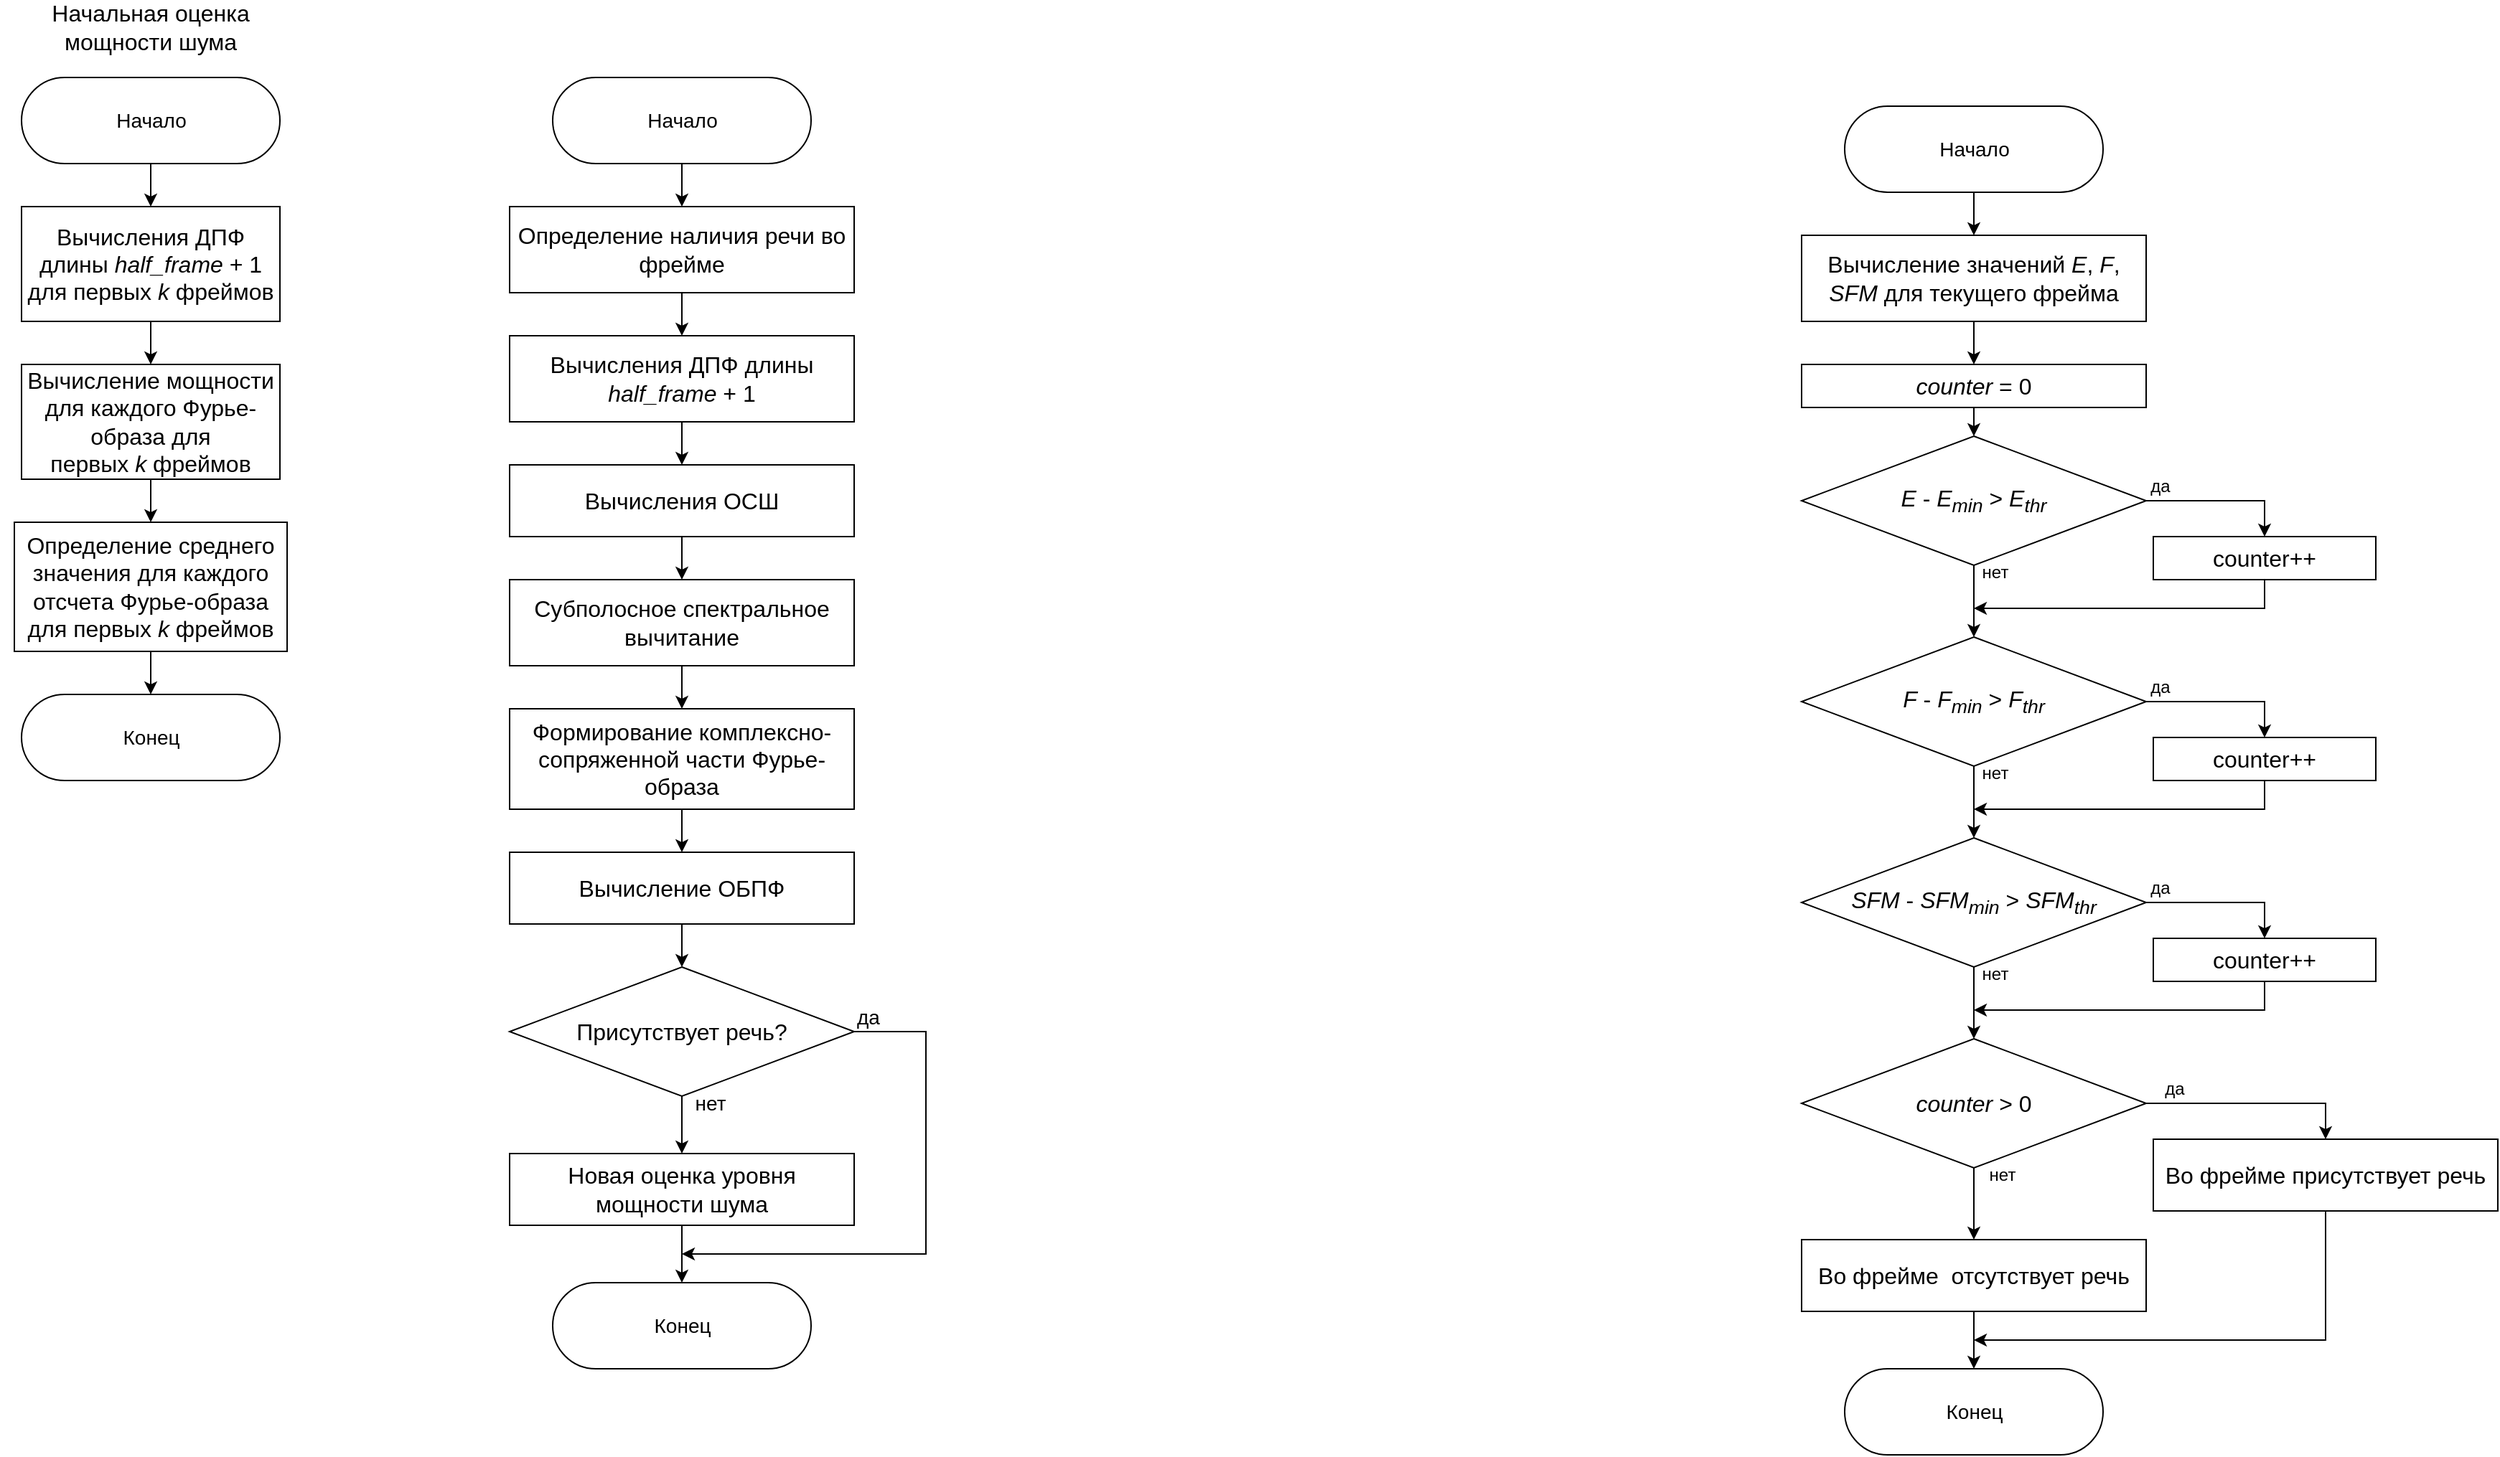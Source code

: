 <mxfile version="18.0.6" type="device"><diagram id="tGbO4XPN-tn9LyWlp8BV" name="Page-1"><mxGraphModel dx="1887" dy="980" grid="1" gridSize="10" guides="1" tooltips="1" connect="1" arrows="1" fold="1" page="1" pageScale="1" pageWidth="3300" pageHeight="2339" math="0" shadow="0"><root><mxCell id="0"/><mxCell id="1" parent="0"/><mxCell id="prONWVvkxFOVjmSZrEQ5-20" style="edgeStyle=orthogonalEdgeStyle;rounded=0;orthogonalLoop=1;jettySize=auto;html=1;exitX=0.5;exitY=1;exitDx=0;exitDy=0;entryX=0.5;entryY=0;entryDx=0;entryDy=0;fontSize=16;" parent="1" target="prONWVvkxFOVjmSZrEQ5-19" edge="1"><mxGeometry relative="1" as="geometry"><mxPoint x="450" y="170.0" as="sourcePoint"/></mxGeometry></mxCell><mxCell id="prONWVvkxFOVjmSZrEQ5-12" style="edgeStyle=orthogonalEdgeStyle;rounded=0;orthogonalLoop=1;jettySize=auto;html=1;exitX=0.5;exitY=1;exitDx=0;exitDy=0;entryX=0.5;entryY=0;entryDx=0;entryDy=0;fontSize=16;" parent="1" source="prONWVvkxFOVjmSZrEQ5-8" target="prONWVvkxFOVjmSZrEQ5-10" edge="1"><mxGeometry relative="1" as="geometry"/></mxCell><mxCell id="prONWVvkxFOVjmSZrEQ5-8" value="Вычисление мощности для каждого Фурье-образа для первых&amp;nbsp;&lt;i&gt;k&lt;/i&gt;&amp;nbsp;фреймов" style="rounded=0;whiteSpace=wrap;html=1;fontSize=16;" parent="1" vertex="1"><mxGeometry x="360" y="310" width="180" height="80" as="geometry"/></mxCell><mxCell id="prONWVvkxFOVjmSZrEQ5-18" style="edgeStyle=orthogonalEdgeStyle;rounded=0;orthogonalLoop=1;jettySize=auto;html=1;exitX=0.5;exitY=1;exitDx=0;exitDy=0;entryX=0.5;entryY=0;entryDx=0;entryDy=0;fontSize=16;" parent="1" source="prONWVvkxFOVjmSZrEQ5-10" edge="1"><mxGeometry relative="1" as="geometry"><mxPoint x="450" y="540" as="targetPoint"/></mxGeometry></mxCell><mxCell id="prONWVvkxFOVjmSZrEQ5-10" value="Определение среднего значения для каждого отсчета Фурье-образа для первых &lt;i&gt;k&lt;/i&gt; фреймов" style="rounded=0;whiteSpace=wrap;html=1;fontSize=16;" parent="1" vertex="1"><mxGeometry x="355" y="420" width="190" height="90" as="geometry"/></mxCell><mxCell id="prONWVvkxFOVjmSZrEQ5-21" style="edgeStyle=orthogonalEdgeStyle;rounded=0;orthogonalLoop=1;jettySize=auto;html=1;exitX=0.5;exitY=1;exitDx=0;exitDy=0;entryX=0.5;entryY=0;entryDx=0;entryDy=0;fontSize=16;" parent="1" source="prONWVvkxFOVjmSZrEQ5-19" target="prONWVvkxFOVjmSZrEQ5-8" edge="1"><mxGeometry relative="1" as="geometry"/></mxCell><mxCell id="prONWVvkxFOVjmSZrEQ5-19" value="Вычисления ДПФ длины &lt;i&gt;half_frame&lt;/i&gt; + 1 для первых &lt;i&gt;k&lt;/i&gt; фреймов" style="rounded=0;whiteSpace=wrap;html=1;fontSize=16;" parent="1" vertex="1"><mxGeometry x="360" y="200" width="180" height="80" as="geometry"/></mxCell><mxCell id="prONWVvkxFOVjmSZrEQ5-22" value="Начальная оценка мощности шума" style="text;html=1;strokeColor=none;fillColor=none;align=center;verticalAlign=middle;whiteSpace=wrap;rounded=0;fontSize=16;" parent="1" vertex="1"><mxGeometry x="345" y="60" width="210" height="30" as="geometry"/></mxCell><mxCell id="prONWVvkxFOVjmSZrEQ5-26" style="edgeStyle=orthogonalEdgeStyle;rounded=0;orthogonalLoop=1;jettySize=auto;html=1;exitX=0.5;exitY=1;exitDx=0;exitDy=0;entryX=0.5;entryY=0;entryDx=0;entryDy=0;fontSize=16;" parent="1" target="prONWVvkxFOVjmSZrEQ5-25" edge="1"><mxGeometry relative="1" as="geometry"><mxPoint x="820" y="170" as="sourcePoint"/></mxGeometry></mxCell><mxCell id="prONWVvkxFOVjmSZrEQ5-28" style="edgeStyle=orthogonalEdgeStyle;rounded=0;orthogonalLoop=1;jettySize=auto;html=1;exitX=0.5;exitY=1;exitDx=0;exitDy=0;entryX=0.5;entryY=0;entryDx=0;entryDy=0;fontSize=16;" parent="1" source="prONWVvkxFOVjmSZrEQ5-25" target="prONWVvkxFOVjmSZrEQ5-27" edge="1"><mxGeometry relative="1" as="geometry"/></mxCell><mxCell id="prONWVvkxFOVjmSZrEQ5-25" value="Определение наличия речи во фрейме" style="rounded=0;whiteSpace=wrap;html=1;fontSize=16;" parent="1" vertex="1"><mxGeometry x="700" y="200" width="240" height="60" as="geometry"/></mxCell><mxCell id="prONWVvkxFOVjmSZrEQ5-33" style="edgeStyle=orthogonalEdgeStyle;rounded=0;orthogonalLoop=1;jettySize=auto;html=1;exitX=0.5;exitY=1;exitDx=0;exitDy=0;entryX=0.5;entryY=0;entryDx=0;entryDy=0;fontSize=16;" parent="1" source="prONWVvkxFOVjmSZrEQ5-27" target="prONWVvkxFOVjmSZrEQ5-29" edge="1"><mxGeometry relative="1" as="geometry"/></mxCell><mxCell id="prONWVvkxFOVjmSZrEQ5-27" value="Вычисления ДПФ длины &lt;i&gt;half_frame&lt;/i&gt; + 1" style="rounded=0;whiteSpace=wrap;html=1;fontSize=16;" parent="1" vertex="1"><mxGeometry x="700" y="290" width="240" height="60" as="geometry"/></mxCell><mxCell id="prONWVvkxFOVjmSZrEQ5-34" style="edgeStyle=orthogonalEdgeStyle;rounded=0;orthogonalLoop=1;jettySize=auto;html=1;exitX=0.5;exitY=1;exitDx=0;exitDy=0;entryX=0.5;entryY=0;entryDx=0;entryDy=0;fontSize=16;" parent="1" source="prONWVvkxFOVjmSZrEQ5-29" target="prONWVvkxFOVjmSZrEQ5-30" edge="1"><mxGeometry relative="1" as="geometry"/></mxCell><mxCell id="prONWVvkxFOVjmSZrEQ5-29" value="Вычисления ОСШ" style="rounded=0;whiteSpace=wrap;html=1;fontSize=16;" parent="1" vertex="1"><mxGeometry x="700" y="380" width="240" height="50" as="geometry"/></mxCell><mxCell id="prONWVvkxFOVjmSZrEQ5-35" style="edgeStyle=orthogonalEdgeStyle;rounded=0;orthogonalLoop=1;jettySize=auto;html=1;exitX=0.5;exitY=1;exitDx=0;exitDy=0;entryX=0.5;entryY=0;entryDx=0;entryDy=0;fontSize=16;" parent="1" source="prONWVvkxFOVjmSZrEQ5-30" target="prONWVvkxFOVjmSZrEQ5-31" edge="1"><mxGeometry relative="1" as="geometry"/></mxCell><mxCell id="prONWVvkxFOVjmSZrEQ5-30" value="Субполосное спектральное вычитание" style="rounded=0;whiteSpace=wrap;html=1;fontSize=16;" parent="1" vertex="1"><mxGeometry x="700" y="460" width="240" height="60" as="geometry"/></mxCell><mxCell id="prONWVvkxFOVjmSZrEQ5-36" style="edgeStyle=orthogonalEdgeStyle;rounded=0;orthogonalLoop=1;jettySize=auto;html=1;exitX=0.5;exitY=1;exitDx=0;exitDy=0;entryX=0.5;entryY=0;entryDx=0;entryDy=0;fontSize=16;" parent="1" source="prONWVvkxFOVjmSZrEQ5-31" target="prONWVvkxFOVjmSZrEQ5-32" edge="1"><mxGeometry relative="1" as="geometry"/></mxCell><mxCell id="prONWVvkxFOVjmSZrEQ5-31" value="Формирование комплексно-сопряженной части Фурье-образа" style="rounded=0;whiteSpace=wrap;html=1;fontSize=16;" parent="1" vertex="1"><mxGeometry x="700" y="550" width="240" height="70" as="geometry"/></mxCell><mxCell id="prONWVvkxFOVjmSZrEQ5-38" style="edgeStyle=orthogonalEdgeStyle;rounded=0;orthogonalLoop=1;jettySize=auto;html=1;exitX=0.5;exitY=1;exitDx=0;exitDy=0;entryX=0.5;entryY=0;entryDx=0;entryDy=0;fontSize=16;" parent="1" source="prONWVvkxFOVjmSZrEQ5-32" target="prONWVvkxFOVjmSZrEQ5-37" edge="1"><mxGeometry relative="1" as="geometry"/></mxCell><mxCell id="prONWVvkxFOVjmSZrEQ5-32" value="Вычисление ОБПФ" style="rounded=0;whiteSpace=wrap;html=1;fontSize=16;" parent="1" vertex="1"><mxGeometry x="700" y="650" width="240" height="50" as="geometry"/></mxCell><mxCell id="1ntHHAU8i-DWSnf5njfI-1" style="edgeStyle=orthogonalEdgeStyle;rounded=0;orthogonalLoop=1;jettySize=auto;html=1;exitX=0.5;exitY=1;exitDx=0;exitDy=0;entryX=0.5;entryY=0;entryDx=0;entryDy=0;fontSize=14;" edge="1" parent="1" source="prONWVvkxFOVjmSZrEQ5-37" target="prONWVvkxFOVjmSZrEQ5-40"><mxGeometry relative="1" as="geometry"/></mxCell><mxCell id="1ntHHAU8i-DWSnf5njfI-4" style="edgeStyle=orthogonalEdgeStyle;rounded=0;orthogonalLoop=1;jettySize=auto;html=1;exitX=1;exitY=0.5;exitDx=0;exitDy=0;fontSize=14;" edge="1" parent="1" source="prONWVvkxFOVjmSZrEQ5-37"><mxGeometry relative="1" as="geometry"><mxPoint x="820" y="930" as="targetPoint"/><Array as="points"><mxPoint x="990" y="775"/><mxPoint x="990" y="930"/></Array></mxGeometry></mxCell><mxCell id="prONWVvkxFOVjmSZrEQ5-37" value="Присутствует речь?" style="rhombus;whiteSpace=wrap;html=1;fontSize=16;" parent="1" vertex="1"><mxGeometry x="700" y="730" width="240" height="90" as="geometry"/></mxCell><mxCell id="1ntHHAU8i-DWSnf5njfI-2" style="edgeStyle=orthogonalEdgeStyle;rounded=0;orthogonalLoop=1;jettySize=auto;html=1;exitX=0.5;exitY=1;exitDx=0;exitDy=0;entryX=0.5;entryY=0;entryDx=0;entryDy=0;fontSize=14;" edge="1" parent="1" source="prONWVvkxFOVjmSZrEQ5-40"><mxGeometry relative="1" as="geometry"><mxPoint x="820" y="950" as="targetPoint"/></mxGeometry></mxCell><mxCell id="prONWVvkxFOVjmSZrEQ5-40" value="Новая оценка уровня мощности шума" style="rounded=0;whiteSpace=wrap;html=1;fontSize=16;" parent="1" vertex="1"><mxGeometry x="700" y="860" width="240" height="50" as="geometry"/></mxCell><mxCell id="x7DVD63AiV1wgFlYFxWq-3" style="edgeStyle=orthogonalEdgeStyle;rounded=0;orthogonalLoop=1;jettySize=auto;html=1;exitX=0.5;exitY=1;exitDx=0;exitDy=0;entryX=0.5;entryY=0;entryDx=0;entryDy=0;" parent="1" target="x7DVD63AiV1wgFlYFxWq-2" edge="1"><mxGeometry relative="1" as="geometry"><mxPoint x="1720" y="190.0" as="sourcePoint"/></mxGeometry></mxCell><mxCell id="x7DVD63AiV1wgFlYFxWq-5" style="edgeStyle=orthogonalEdgeStyle;rounded=0;orthogonalLoop=1;jettySize=auto;html=1;exitX=0.5;exitY=1;exitDx=0;exitDy=0;entryX=0.5;entryY=0;entryDx=0;entryDy=0;" parent="1" source="x7DVD63AiV1wgFlYFxWq-2" target="x7DVD63AiV1wgFlYFxWq-4" edge="1"><mxGeometry relative="1" as="geometry"/></mxCell><mxCell id="x7DVD63AiV1wgFlYFxWq-2" value="Вычисление значений &lt;i&gt;E&lt;/i&gt;, &lt;i&gt;F&lt;/i&gt;, &lt;i&gt;SFM&lt;/i&gt; для текущего фрейма" style="rounded=0;whiteSpace=wrap;html=1;fontSize=16;" parent="1" vertex="1"><mxGeometry x="1600" y="220" width="240" height="60" as="geometry"/></mxCell><mxCell id="x7DVD63AiV1wgFlYFxWq-17" style="edgeStyle=orthogonalEdgeStyle;rounded=0;orthogonalLoop=1;jettySize=auto;html=1;exitX=0.5;exitY=1;exitDx=0;exitDy=0;entryX=0.5;entryY=0;entryDx=0;entryDy=0;" parent="1" source="x7DVD63AiV1wgFlYFxWq-4" target="x7DVD63AiV1wgFlYFxWq-12" edge="1"><mxGeometry relative="1" as="geometry"/></mxCell><mxCell id="x7DVD63AiV1wgFlYFxWq-4" value="&lt;i&gt;counter&lt;/i&gt; = 0" style="rounded=0;whiteSpace=wrap;html=1;fontSize=16;" parent="1" vertex="1"><mxGeometry x="1600" y="310" width="240" height="30" as="geometry"/></mxCell><mxCell id="x7DVD63AiV1wgFlYFxWq-6" value="&lt;font style=&quot;font-size: 14px;&quot;&gt;нет&lt;/font&gt;" style="text;html=1;strokeColor=none;fillColor=none;align=center;verticalAlign=middle;whiteSpace=wrap;rounded=0;" parent="1" vertex="1"><mxGeometry x="810" y="810" width="60" height="30" as="geometry"/></mxCell><mxCell id="x7DVD63AiV1wgFlYFxWq-7" value="&lt;font style=&quot;font-size: 14px;&quot;&gt;да&lt;/font&gt;" style="text;html=1;strokeColor=none;fillColor=none;align=center;verticalAlign=middle;whiteSpace=wrap;rounded=0;" parent="1" vertex="1"><mxGeometry x="920" y="750" width="60" height="30" as="geometry"/></mxCell><mxCell id="x7DVD63AiV1wgFlYFxWq-10" style="edgeStyle=orthogonalEdgeStyle;rounded=0;orthogonalLoop=1;jettySize=auto;html=1;exitX=1;exitY=0.5;exitDx=0;exitDy=0;entryX=0.5;entryY=0;entryDx=0;entryDy=0;fontSize=16;" parent="1" source="x7DVD63AiV1wgFlYFxWq-12" target="x7DVD63AiV1wgFlYFxWq-14" edge="1"><mxGeometry relative="1" as="geometry"/></mxCell><mxCell id="x7DVD63AiV1wgFlYFxWq-23" style="edgeStyle=orthogonalEdgeStyle;rounded=0;orthogonalLoop=1;jettySize=auto;html=1;exitX=0.5;exitY=1;exitDx=0;exitDy=0;" parent="1" source="x7DVD63AiV1wgFlYFxWq-12" target="x7DVD63AiV1wgFlYFxWq-19" edge="1"><mxGeometry relative="1" as="geometry"/></mxCell><mxCell id="x7DVD63AiV1wgFlYFxWq-12" value="&lt;i&gt;E&lt;/i&gt; - &lt;i&gt;E&lt;sub&gt;min&lt;/sub&gt;&lt;/i&gt; &amp;gt; &lt;i&gt;E&lt;sub&gt;thr&lt;/sub&gt;&lt;/i&gt;" style="rhombus;whiteSpace=wrap;html=1;fontSize=16;" parent="1" vertex="1"><mxGeometry x="1600" y="360" width="240" height="90" as="geometry"/></mxCell><mxCell id="x7DVD63AiV1wgFlYFxWq-24" style="edgeStyle=orthogonalEdgeStyle;rounded=0;orthogonalLoop=1;jettySize=auto;html=1;exitX=0.5;exitY=1;exitDx=0;exitDy=0;" parent="1" source="x7DVD63AiV1wgFlYFxWq-14" edge="1"><mxGeometry relative="1" as="geometry"><mxPoint x="1720" y="480" as="targetPoint"/><Array as="points"><mxPoint x="1923" y="480"/><mxPoint x="1720" y="480"/></Array></mxGeometry></mxCell><mxCell id="x7DVD63AiV1wgFlYFxWq-14" value="counter++" style="rounded=0;whiteSpace=wrap;html=1;fontSize=16;" parent="1" vertex="1"><mxGeometry x="1845" y="430" width="155" height="30" as="geometry"/></mxCell><mxCell id="x7DVD63AiV1wgFlYFxWq-15" value="нет" style="text;html=1;strokeColor=none;fillColor=none;align=center;verticalAlign=middle;whiteSpace=wrap;rounded=0;" parent="1" vertex="1"><mxGeometry x="1705" y="440" width="60" height="30" as="geometry"/></mxCell><mxCell id="x7DVD63AiV1wgFlYFxWq-16" value="да" style="text;html=1;strokeColor=none;fillColor=none;align=center;verticalAlign=middle;whiteSpace=wrap;rounded=0;" parent="1" vertex="1"><mxGeometry x="1820" y="380" width="60" height="30" as="geometry"/></mxCell><mxCell id="x7DVD63AiV1wgFlYFxWq-18" style="edgeStyle=orthogonalEdgeStyle;rounded=0;orthogonalLoop=1;jettySize=auto;html=1;exitX=1;exitY=0.5;exitDx=0;exitDy=0;entryX=0.5;entryY=0;entryDx=0;entryDy=0;fontSize=16;" parent="1" source="x7DVD63AiV1wgFlYFxWq-19" target="x7DVD63AiV1wgFlYFxWq-20" edge="1"><mxGeometry relative="1" as="geometry"/></mxCell><mxCell id="x7DVD63AiV1wgFlYFxWq-31" style="edgeStyle=orthogonalEdgeStyle;rounded=0;orthogonalLoop=1;jettySize=auto;html=1;exitX=0.5;exitY=1;exitDx=0;exitDy=0;entryX=0.5;entryY=0;entryDx=0;entryDy=0;" parent="1" source="x7DVD63AiV1wgFlYFxWq-19" target="x7DVD63AiV1wgFlYFxWq-27" edge="1"><mxGeometry relative="1" as="geometry"/></mxCell><mxCell id="x7DVD63AiV1wgFlYFxWq-19" value="&lt;i&gt;F&lt;/i&gt; - &lt;i&gt;F&lt;sub&gt;min&lt;/sub&gt;&lt;/i&gt; &amp;gt; &lt;i&gt;F&lt;sub&gt;thr&lt;/sub&gt;&lt;/i&gt;" style="rhombus;whiteSpace=wrap;html=1;fontSize=16;" parent="1" vertex="1"><mxGeometry x="1600" y="500" width="240" height="90" as="geometry"/></mxCell><mxCell id="x7DVD63AiV1wgFlYFxWq-32" style="edgeStyle=orthogonalEdgeStyle;rounded=0;orthogonalLoop=1;jettySize=auto;html=1;exitX=0.5;exitY=1;exitDx=0;exitDy=0;" parent="1" source="x7DVD63AiV1wgFlYFxWq-20" edge="1"><mxGeometry relative="1" as="geometry"><mxPoint x="1720" y="620" as="targetPoint"/><Array as="points"><mxPoint x="1923" y="620"/><mxPoint x="1720" y="620"/></Array></mxGeometry></mxCell><mxCell id="x7DVD63AiV1wgFlYFxWq-20" value="counter++" style="rounded=0;whiteSpace=wrap;html=1;fontSize=16;" parent="1" vertex="1"><mxGeometry x="1845" y="570" width="155" height="30" as="geometry"/></mxCell><mxCell id="x7DVD63AiV1wgFlYFxWq-21" value="нет" style="text;html=1;strokeColor=none;fillColor=none;align=center;verticalAlign=middle;whiteSpace=wrap;rounded=0;" parent="1" vertex="1"><mxGeometry x="1705" y="580" width="60" height="30" as="geometry"/></mxCell><mxCell id="x7DVD63AiV1wgFlYFxWq-22" value="да" style="text;html=1;strokeColor=none;fillColor=none;align=center;verticalAlign=middle;whiteSpace=wrap;rounded=0;" parent="1" vertex="1"><mxGeometry x="1820" y="520" width="60" height="30" as="geometry"/></mxCell><mxCell id="x7DVD63AiV1wgFlYFxWq-26" style="edgeStyle=orthogonalEdgeStyle;rounded=0;orthogonalLoop=1;jettySize=auto;html=1;exitX=1;exitY=0.5;exitDx=0;exitDy=0;entryX=0.5;entryY=0;entryDx=0;entryDy=0;fontSize=16;" parent="1" source="x7DVD63AiV1wgFlYFxWq-27" target="x7DVD63AiV1wgFlYFxWq-28" edge="1"><mxGeometry relative="1" as="geometry"/></mxCell><mxCell id="x7DVD63AiV1wgFlYFxWq-38" style="edgeStyle=orthogonalEdgeStyle;rounded=0;orthogonalLoop=1;jettySize=auto;html=1;exitX=0.5;exitY=1;exitDx=0;exitDy=0;entryX=0.5;entryY=0;entryDx=0;entryDy=0;" parent="1" source="x7DVD63AiV1wgFlYFxWq-27" target="x7DVD63AiV1wgFlYFxWq-34" edge="1"><mxGeometry relative="1" as="geometry"/></mxCell><mxCell id="x7DVD63AiV1wgFlYFxWq-27" value="&lt;i&gt;SFM&lt;/i&gt; - &lt;i&gt;SFM&lt;sub&gt;min&lt;/sub&gt;&lt;/i&gt; &amp;gt; &lt;i&gt;SFM&lt;sub&gt;thr&lt;/sub&gt;&lt;/i&gt;" style="rhombus;whiteSpace=wrap;html=1;fontSize=16;" parent="1" vertex="1"><mxGeometry x="1600" y="640" width="240" height="90" as="geometry"/></mxCell><mxCell id="x7DVD63AiV1wgFlYFxWq-39" style="edgeStyle=orthogonalEdgeStyle;rounded=0;orthogonalLoop=1;jettySize=auto;html=1;exitX=0.5;exitY=1;exitDx=0;exitDy=0;" parent="1" source="x7DVD63AiV1wgFlYFxWq-28" edge="1"><mxGeometry relative="1" as="geometry"><mxPoint x="1720" y="760" as="targetPoint"/><Array as="points"><mxPoint x="1922" y="760"/></Array></mxGeometry></mxCell><mxCell id="x7DVD63AiV1wgFlYFxWq-28" value="counter++" style="rounded=0;whiteSpace=wrap;html=1;fontSize=16;" parent="1" vertex="1"><mxGeometry x="1845" y="710" width="155" height="30" as="geometry"/></mxCell><mxCell id="x7DVD63AiV1wgFlYFxWq-29" value="нет" style="text;html=1;strokeColor=none;fillColor=none;align=center;verticalAlign=middle;whiteSpace=wrap;rounded=0;" parent="1" vertex="1"><mxGeometry x="1705" y="720" width="60" height="30" as="geometry"/></mxCell><mxCell id="x7DVD63AiV1wgFlYFxWq-30" value="да" style="text;html=1;strokeColor=none;fillColor=none;align=center;verticalAlign=middle;whiteSpace=wrap;rounded=0;" parent="1" vertex="1"><mxGeometry x="1820" y="660" width="60" height="30" as="geometry"/></mxCell><mxCell id="x7DVD63AiV1wgFlYFxWq-33" style="edgeStyle=orthogonalEdgeStyle;rounded=0;orthogonalLoop=1;jettySize=auto;html=1;exitX=1;exitY=0.5;exitDx=0;exitDy=0;entryX=0.5;entryY=0;entryDx=0;entryDy=0;fontSize=16;" parent="1" source="x7DVD63AiV1wgFlYFxWq-34" target="x7DVD63AiV1wgFlYFxWq-35" edge="1"><mxGeometry relative="1" as="geometry"/></mxCell><mxCell id="x7DVD63AiV1wgFlYFxWq-41" style="edgeStyle=orthogonalEdgeStyle;rounded=0;orthogonalLoop=1;jettySize=auto;html=1;exitX=0.5;exitY=1;exitDx=0;exitDy=0;entryX=0.5;entryY=0;entryDx=0;entryDy=0;" parent="1" source="x7DVD63AiV1wgFlYFxWq-34" target="x7DVD63AiV1wgFlYFxWq-40" edge="1"><mxGeometry relative="1" as="geometry"/></mxCell><mxCell id="x7DVD63AiV1wgFlYFxWq-34" value="&lt;i&gt;counter &lt;/i&gt;&amp;gt; 0" style="rhombus;whiteSpace=wrap;html=1;fontSize=16;" parent="1" vertex="1"><mxGeometry x="1600" y="780" width="240" height="90" as="geometry"/></mxCell><mxCell id="x7DVD63AiV1wgFlYFxWq-44" style="edgeStyle=orthogonalEdgeStyle;rounded=0;orthogonalLoop=1;jettySize=auto;html=1;exitX=0.5;exitY=1;exitDx=0;exitDy=0;" parent="1" source="x7DVD63AiV1wgFlYFxWq-35" edge="1"><mxGeometry relative="1" as="geometry"><mxPoint x="1720" y="990" as="targetPoint"/><Array as="points"><mxPoint x="1965" y="990"/></Array></mxGeometry></mxCell><mxCell id="x7DVD63AiV1wgFlYFxWq-35" value="Во фрейме присутствует речь" style="rounded=0;whiteSpace=wrap;html=1;fontSize=16;" parent="1" vertex="1"><mxGeometry x="1845" y="850" width="240" height="50" as="geometry"/></mxCell><mxCell id="x7DVD63AiV1wgFlYFxWq-36" value="нет" style="text;html=1;strokeColor=none;fillColor=none;align=center;verticalAlign=middle;whiteSpace=wrap;rounded=0;" parent="1" vertex="1"><mxGeometry x="1710" y="860" width="60" height="30" as="geometry"/></mxCell><mxCell id="x7DVD63AiV1wgFlYFxWq-37" value="да" style="text;html=1;strokeColor=none;fillColor=none;align=center;verticalAlign=middle;whiteSpace=wrap;rounded=0;" parent="1" vertex="1"><mxGeometry x="1830" y="800" width="60" height="30" as="geometry"/></mxCell><mxCell id="x7DVD63AiV1wgFlYFxWq-43" style="edgeStyle=orthogonalEdgeStyle;rounded=0;orthogonalLoop=1;jettySize=auto;html=1;exitX=0.5;exitY=1;exitDx=0;exitDy=0;entryX=0.5;entryY=0;entryDx=0;entryDy=0;" parent="1" source="x7DVD63AiV1wgFlYFxWq-40" edge="1"><mxGeometry relative="1" as="geometry"><mxPoint x="1720" y="1010" as="targetPoint"/></mxGeometry></mxCell><mxCell id="x7DVD63AiV1wgFlYFxWq-40" value="Во фрейме&amp;nbsp; отсутствует речь" style="rounded=0;whiteSpace=wrap;html=1;fontSize=16;" parent="1" vertex="1"><mxGeometry x="1600" y="920" width="240" height="50" as="geometry"/></mxCell><mxCell id="1ntHHAU8i-DWSnf5njfI-11" value="Конец" style="html=1;dashed=0;whitespace=wrap;shape=mxgraph.dfd.start;fontSize=14;" vertex="1" parent="1"><mxGeometry x="730" y="950" width="180" height="60" as="geometry"/></mxCell><mxCell id="1ntHHAU8i-DWSnf5njfI-12" value="Начало" style="html=1;dashed=0;whitespace=wrap;shape=mxgraph.dfd.start;fontSize=14;" vertex="1" parent="1"><mxGeometry x="730" y="110" width="180" height="60" as="geometry"/></mxCell><mxCell id="1ntHHAU8i-DWSnf5njfI-13" value="Начало" style="html=1;dashed=0;whitespace=wrap;shape=mxgraph.dfd.start;fontSize=14;" vertex="1" parent="1"><mxGeometry x="360" y="110" width="180" height="60" as="geometry"/></mxCell><mxCell id="1ntHHAU8i-DWSnf5njfI-14" value="Начало" style="html=1;dashed=0;whitespace=wrap;shape=mxgraph.dfd.start;fontSize=14;" vertex="1" parent="1"><mxGeometry x="1630" y="130" width="180" height="60" as="geometry"/></mxCell><mxCell id="1ntHHAU8i-DWSnf5njfI-15" value="Конец" style="html=1;dashed=0;whitespace=wrap;shape=mxgraph.dfd.start;fontSize=14;" vertex="1" parent="1"><mxGeometry x="360" y="540" width="180" height="60" as="geometry"/></mxCell><mxCell id="1ntHHAU8i-DWSnf5njfI-16" value="Конец" style="html=1;dashed=0;whitespace=wrap;shape=mxgraph.dfd.start;fontSize=14;" vertex="1" parent="1"><mxGeometry x="1630" y="1010" width="180" height="60" as="geometry"/></mxCell></root></mxGraphModel></diagram></mxfile>